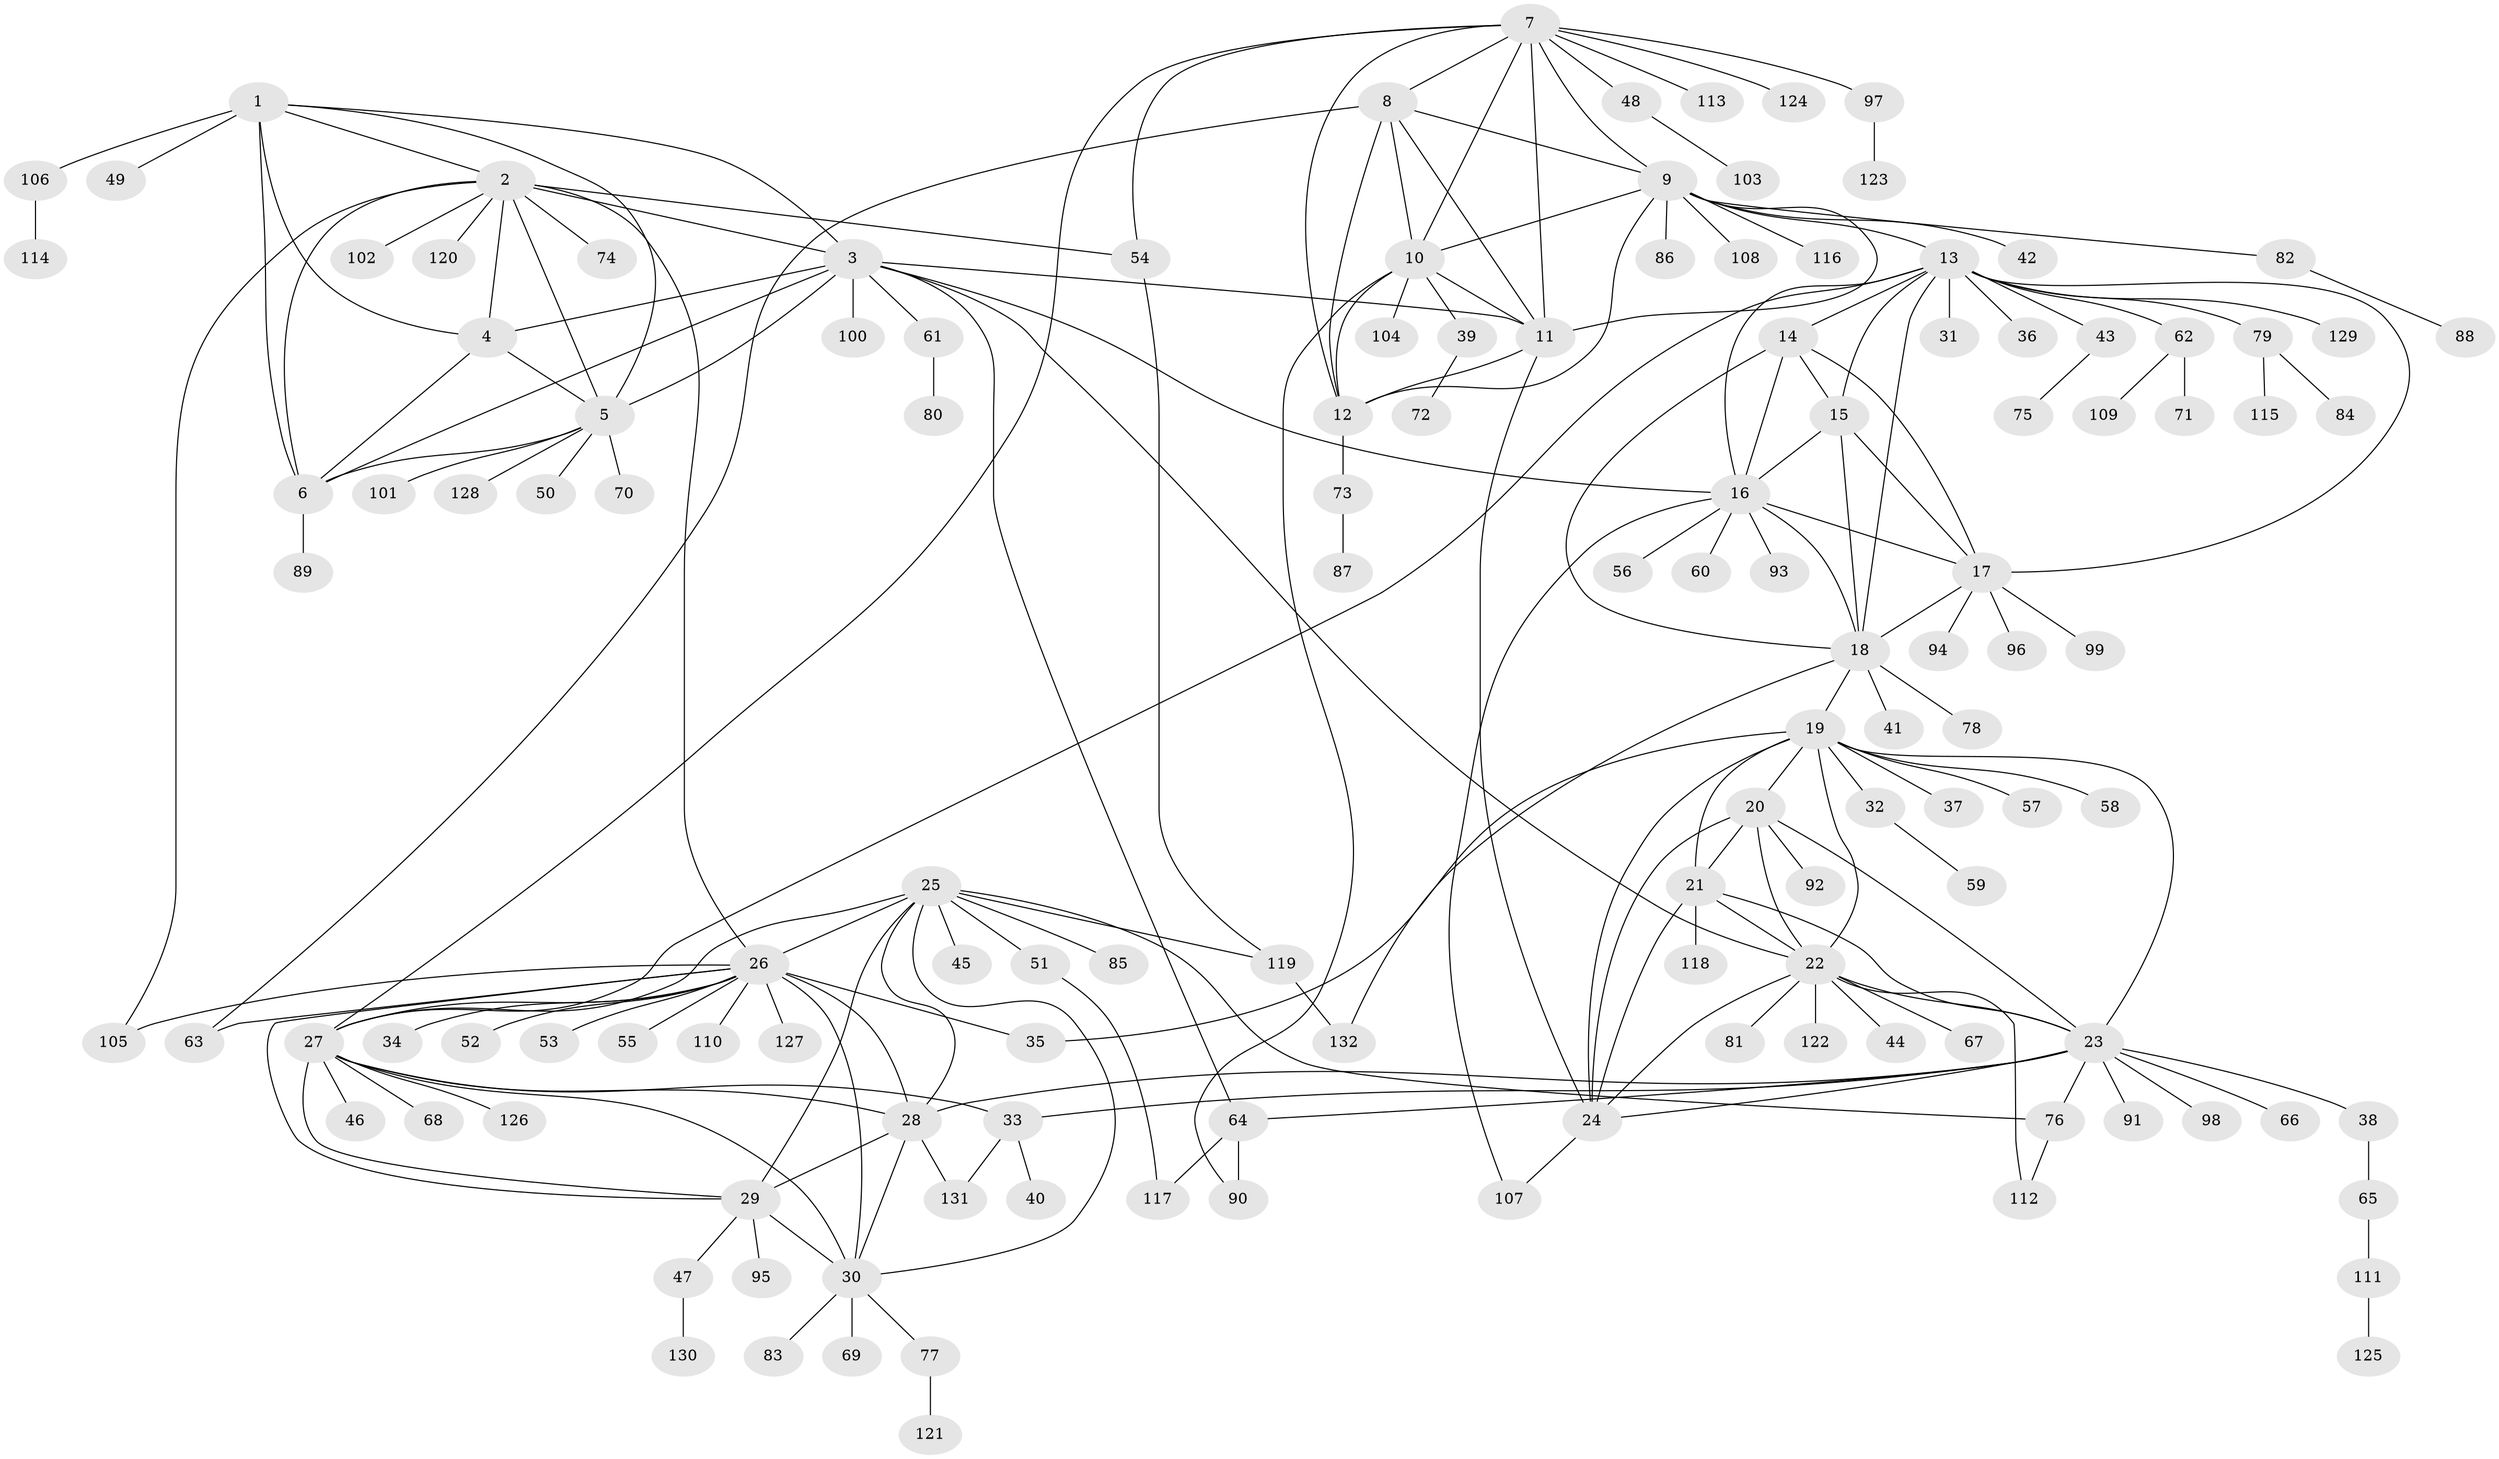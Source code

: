 // coarse degree distribution, {4: 0.05128205128205128, 1: 0.8205128205128205, 3: 0.05128205128205128, 6: 0.02564102564102564, 11: 0.02564102564102564, 19: 0.02564102564102564}
// Generated by graph-tools (version 1.1) at 2025/58/03/04/25 21:58:03]
// undirected, 132 vertices, 201 edges
graph export_dot {
graph [start="1"]
  node [color=gray90,style=filled];
  1;
  2;
  3;
  4;
  5;
  6;
  7;
  8;
  9;
  10;
  11;
  12;
  13;
  14;
  15;
  16;
  17;
  18;
  19;
  20;
  21;
  22;
  23;
  24;
  25;
  26;
  27;
  28;
  29;
  30;
  31;
  32;
  33;
  34;
  35;
  36;
  37;
  38;
  39;
  40;
  41;
  42;
  43;
  44;
  45;
  46;
  47;
  48;
  49;
  50;
  51;
  52;
  53;
  54;
  55;
  56;
  57;
  58;
  59;
  60;
  61;
  62;
  63;
  64;
  65;
  66;
  67;
  68;
  69;
  70;
  71;
  72;
  73;
  74;
  75;
  76;
  77;
  78;
  79;
  80;
  81;
  82;
  83;
  84;
  85;
  86;
  87;
  88;
  89;
  90;
  91;
  92;
  93;
  94;
  95;
  96;
  97;
  98;
  99;
  100;
  101;
  102;
  103;
  104;
  105;
  106;
  107;
  108;
  109;
  110;
  111;
  112;
  113;
  114;
  115;
  116;
  117;
  118;
  119;
  120;
  121;
  122;
  123;
  124;
  125;
  126;
  127;
  128;
  129;
  130;
  131;
  132;
  1 -- 2;
  1 -- 3;
  1 -- 4;
  1 -- 5;
  1 -- 6;
  1 -- 49;
  1 -- 106;
  2 -- 3;
  2 -- 4;
  2 -- 5;
  2 -- 6;
  2 -- 26;
  2 -- 54;
  2 -- 74;
  2 -- 102;
  2 -- 105;
  2 -- 120;
  3 -- 4;
  3 -- 5;
  3 -- 6;
  3 -- 11;
  3 -- 16;
  3 -- 22;
  3 -- 61;
  3 -- 64;
  3 -- 100;
  4 -- 5;
  4 -- 6;
  5 -- 6;
  5 -- 50;
  5 -- 70;
  5 -- 101;
  5 -- 128;
  6 -- 89;
  7 -- 8;
  7 -- 9;
  7 -- 10;
  7 -- 11;
  7 -- 12;
  7 -- 27;
  7 -- 48;
  7 -- 54;
  7 -- 97;
  7 -- 113;
  7 -- 124;
  8 -- 9;
  8 -- 10;
  8 -- 11;
  8 -- 12;
  8 -- 63;
  9 -- 10;
  9 -- 11;
  9 -- 12;
  9 -- 13;
  9 -- 42;
  9 -- 82;
  9 -- 86;
  9 -- 108;
  9 -- 116;
  10 -- 11;
  10 -- 12;
  10 -- 39;
  10 -- 90;
  10 -- 104;
  11 -- 12;
  11 -- 24;
  12 -- 73;
  13 -- 14;
  13 -- 15;
  13 -- 16;
  13 -- 17;
  13 -- 18;
  13 -- 27;
  13 -- 31;
  13 -- 36;
  13 -- 43;
  13 -- 62;
  13 -- 79;
  13 -- 129;
  14 -- 15;
  14 -- 16;
  14 -- 17;
  14 -- 18;
  15 -- 16;
  15 -- 17;
  15 -- 18;
  16 -- 17;
  16 -- 18;
  16 -- 56;
  16 -- 60;
  16 -- 93;
  16 -- 107;
  17 -- 18;
  17 -- 94;
  17 -- 96;
  17 -- 99;
  18 -- 19;
  18 -- 41;
  18 -- 78;
  18 -- 132;
  19 -- 20;
  19 -- 21;
  19 -- 22;
  19 -- 23;
  19 -- 24;
  19 -- 32;
  19 -- 35;
  19 -- 37;
  19 -- 57;
  19 -- 58;
  20 -- 21;
  20 -- 22;
  20 -- 23;
  20 -- 24;
  20 -- 92;
  21 -- 22;
  21 -- 23;
  21 -- 24;
  21 -- 118;
  22 -- 23;
  22 -- 24;
  22 -- 44;
  22 -- 67;
  22 -- 81;
  22 -- 112;
  22 -- 122;
  23 -- 24;
  23 -- 28;
  23 -- 33;
  23 -- 38;
  23 -- 64;
  23 -- 66;
  23 -- 76;
  23 -- 91;
  23 -- 98;
  24 -- 107;
  25 -- 26;
  25 -- 27;
  25 -- 28;
  25 -- 29;
  25 -- 30;
  25 -- 45;
  25 -- 51;
  25 -- 76;
  25 -- 85;
  25 -- 119;
  26 -- 27;
  26 -- 28;
  26 -- 29;
  26 -- 30;
  26 -- 34;
  26 -- 35;
  26 -- 52;
  26 -- 53;
  26 -- 55;
  26 -- 63;
  26 -- 105;
  26 -- 110;
  26 -- 127;
  27 -- 28;
  27 -- 29;
  27 -- 30;
  27 -- 33;
  27 -- 46;
  27 -- 68;
  27 -- 126;
  28 -- 29;
  28 -- 30;
  28 -- 131;
  29 -- 30;
  29 -- 47;
  29 -- 95;
  30 -- 69;
  30 -- 77;
  30 -- 83;
  32 -- 59;
  33 -- 40;
  33 -- 131;
  38 -- 65;
  39 -- 72;
  43 -- 75;
  47 -- 130;
  48 -- 103;
  51 -- 117;
  54 -- 119;
  61 -- 80;
  62 -- 71;
  62 -- 109;
  64 -- 90;
  64 -- 117;
  65 -- 111;
  73 -- 87;
  76 -- 112;
  77 -- 121;
  79 -- 84;
  79 -- 115;
  82 -- 88;
  97 -- 123;
  106 -- 114;
  111 -- 125;
  119 -- 132;
}
